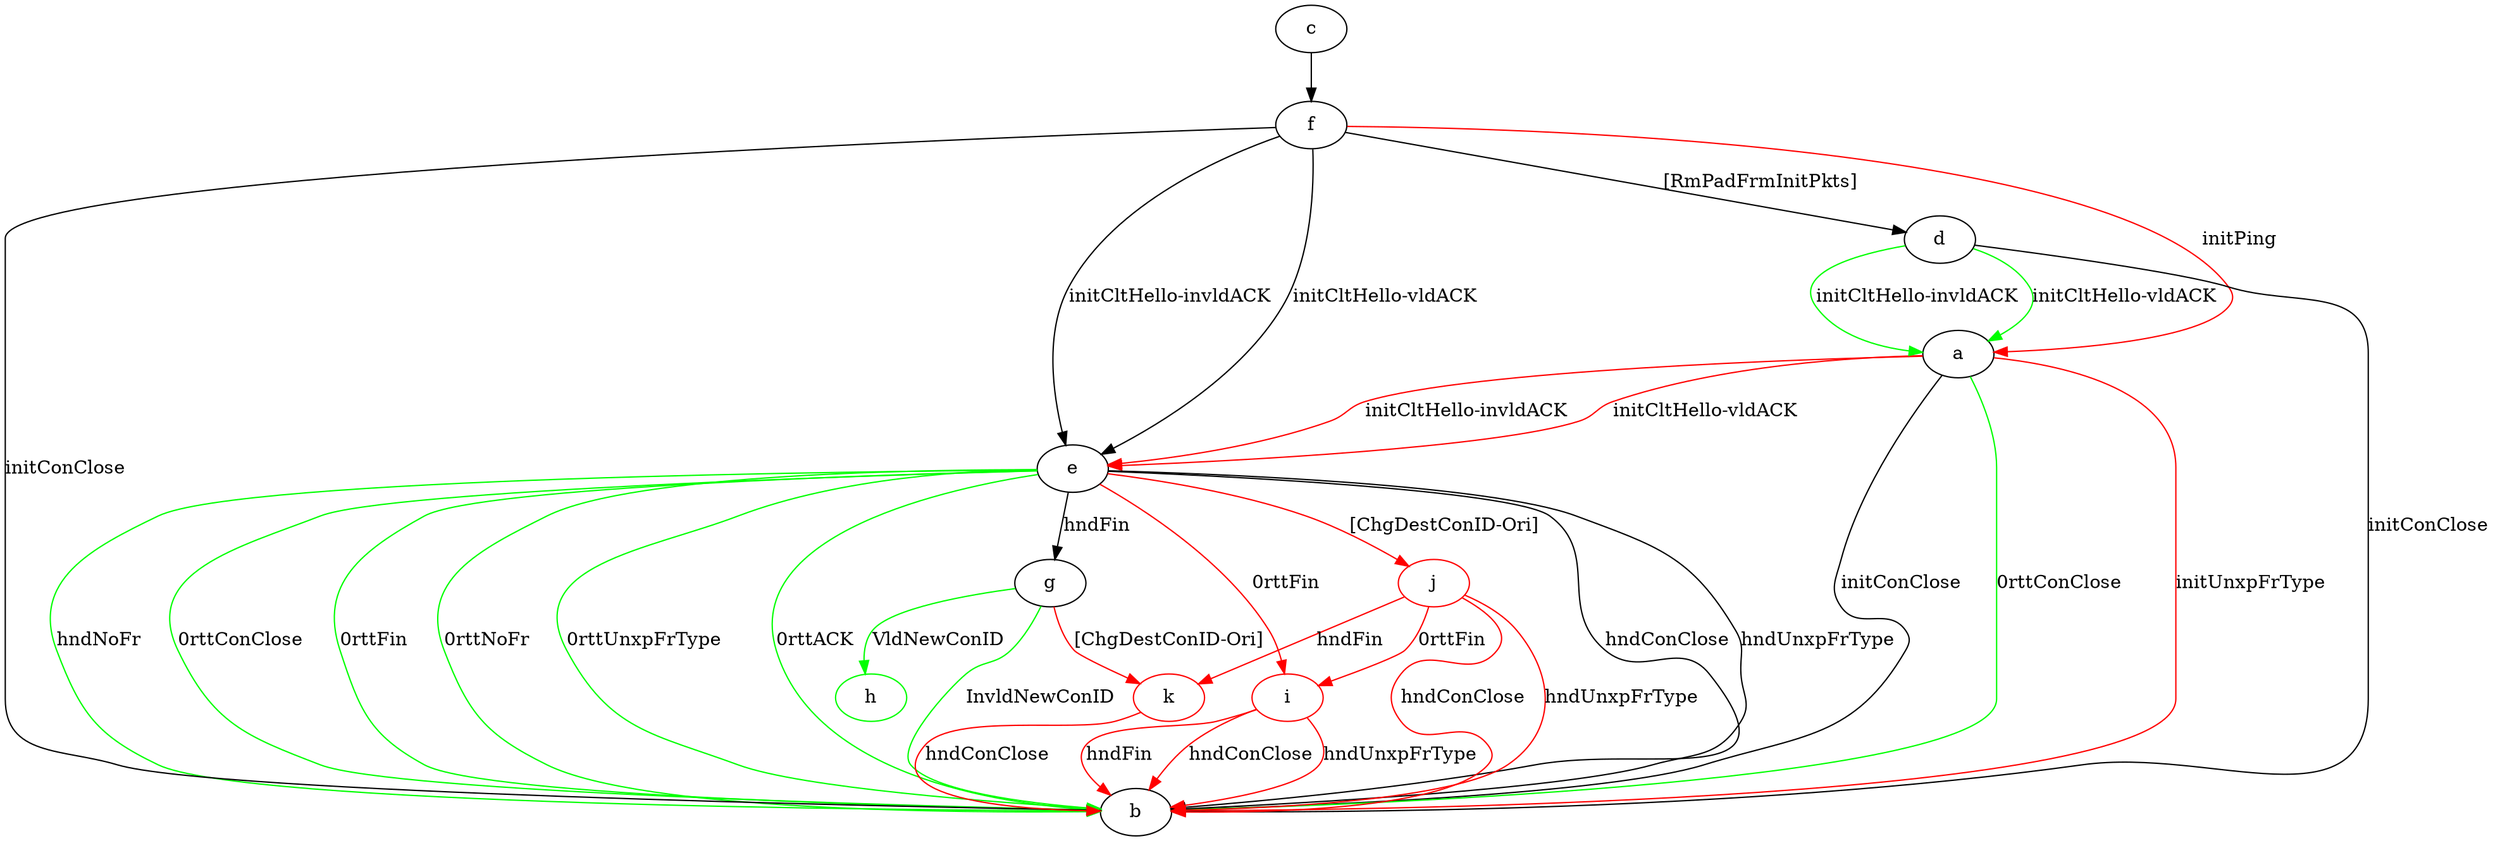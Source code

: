 digraph "" {
	a -> b	[key=0,
		label="initConClose "];
	a -> b	[key=1,
		color=green,
		label="0rttConClose "];
	a -> b	[key=2,
		color=red,
		label="initUnxpFrType "];
	a -> e	[key=0,
		color=red,
		label="initCltHello-vldACK "];
	a -> e	[key=1,
		color=red,
		label="initCltHello-invldACK "];
	c -> f	[key=0];
	d -> a	[key=0,
		color=green,
		label="initCltHello-vldACK "];
	d -> a	[key=1,
		color=green,
		label="initCltHello-invldACK "];
	d -> b	[key=0,
		label="initConClose "];
	e -> b	[key=0,
		label="hndConClose "];
	e -> b	[key=1,
		label="hndUnxpFrType "];
	e -> b	[key=2,
		color=green,
		label="hndNoFr "];
	e -> b	[key=3,
		color=green,
		label="0rttConClose "];
	e -> b	[key=4,
		color=green,
		label="0rttFin "];
	e -> b	[key=5,
		color=green,
		label="0rttNoFr "];
	e -> b	[key=6,
		color=green,
		label="0rttUnxpFrType "];
	e -> b	[key=7,
		color=green,
		label="0rttACK "];
	e -> g	[key=0,
		label="hndFin "];
	i	[color=red];
	e -> i	[key=0,
		color=red,
		label="0rttFin "];
	j	[color=red];
	e -> j	[key=0,
		color=red,
		label="[ChgDestConID-Ori] "];
	f -> a	[key=0,
		color=red,
		label="initPing "];
	f -> b	[key=0,
		label="initConClose "];
	f -> d	[key=0,
		label="[RmPadFrmInitPkts] "];
	f -> e	[key=0,
		label="initCltHello-vldACK "];
	f -> e	[key=1,
		label="initCltHello-invldACK "];
	g -> b	[key=0,
		color=green,
		label="InvldNewConID "];
	h	[color=green];
	g -> h	[key=0,
		color=green,
		label="VldNewConID "];
	k	[color=red];
	g -> k	[key=0,
		color=red,
		label="[ChgDestConID-Ori] "];
	i -> b	[key=0,
		color=red,
		label="hndFin "];
	i -> b	[key=1,
		color=red,
		label="hndConClose "];
	i -> b	[key=2,
		color=red,
		label="hndUnxpFrType "];
	j -> b	[key=0,
		color=red,
		label="hndConClose "];
	j -> b	[key=1,
		color=red,
		label="hndUnxpFrType "];
	j -> i	[key=0,
		color=red,
		label="0rttFin "];
	j -> k	[key=0,
		color=red,
		label="hndFin "];
	k -> b	[key=0,
		color=red,
		label="hndConClose "];
}
